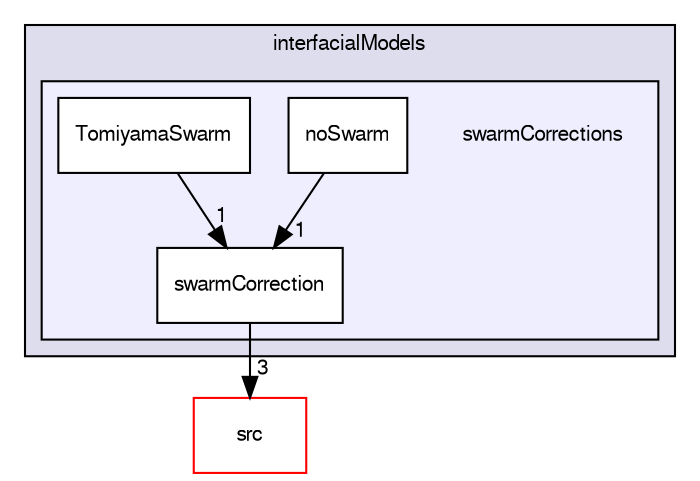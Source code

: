 digraph "applications/solvers/multiphase/twoPhaseEulerFoam/interfacialModels/swarmCorrections" {
  bgcolor=transparent;
  compound=true
  node [ fontsize="10", fontname="FreeSans"];
  edge [ labelfontsize="10", labelfontname="FreeSans"];
  subgraph clusterdir_b7d8cc85fbe5b5cd664e714a0ccf860f {
    graph [ bgcolor="#ddddee", pencolor="black", label="interfacialModels" fontname="FreeSans", fontsize="10", URL="dir_b7d8cc85fbe5b5cd664e714a0ccf860f.html"]
  subgraph clusterdir_7250cc01f0e1754edfd2e7db56583832 {
    graph [ bgcolor="#eeeeff", pencolor="black", label="" URL="dir_7250cc01f0e1754edfd2e7db56583832.html"];
    dir_7250cc01f0e1754edfd2e7db56583832 [shape=plaintext label="swarmCorrections"];
    dir_93b70cd04d8e1488078bbfda6b15c2b8 [shape=box label="noSwarm" color="black" fillcolor="white" style="filled" URL="dir_93b70cd04d8e1488078bbfda6b15c2b8.html"];
    dir_f859c42565636e17004f620aec4c3e8d [shape=box label="swarmCorrection" color="black" fillcolor="white" style="filled" URL="dir_f859c42565636e17004f620aec4c3e8d.html"];
    dir_b5129f06ed651bf6b33a2656919ccb31 [shape=box label="TomiyamaSwarm" color="black" fillcolor="white" style="filled" URL="dir_b5129f06ed651bf6b33a2656919ccb31.html"];
  }
  }
  dir_68267d1309a1af8e8297ef4c3efbcdba [shape=box label="src" color="red" URL="dir_68267d1309a1af8e8297ef4c3efbcdba.html"];
  dir_f859c42565636e17004f620aec4c3e8d->dir_68267d1309a1af8e8297ef4c3efbcdba [headlabel="3", labeldistance=1.5 headhref="dir_000217_000577.html"];
  dir_93b70cd04d8e1488078bbfda6b15c2b8->dir_f859c42565636e17004f620aec4c3e8d [headlabel="1", labeldistance=1.5 headhref="dir_000216_000217.html"];
  dir_b5129f06ed651bf6b33a2656919ccb31->dir_f859c42565636e17004f620aec4c3e8d [headlabel="1", labeldistance=1.5 headhref="dir_000218_000217.html"];
}
